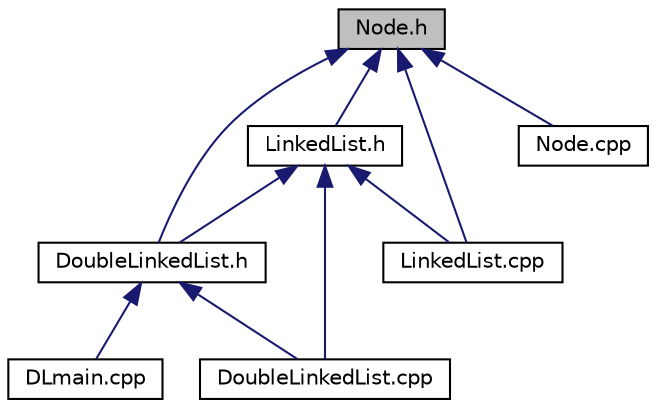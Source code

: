 digraph "Node.h"
{
  edge [fontname="Helvetica",fontsize="10",labelfontname="Helvetica",labelfontsize="10"];
  node [fontname="Helvetica",fontsize="10",shape=record];
  Node1 [label="Node.h",height=0.2,width=0.4,color="black", fillcolor="grey75", style="filled", fontcolor="black"];
  Node1 -> Node2 [dir="back",color="midnightblue",fontsize="10",style="solid"];
  Node2 [label="LinkedList.h",height=0.2,width=0.4,color="black", fillcolor="white", style="filled",URL="$LinkedList_8h.html"];
  Node2 -> Node3 [dir="back",color="midnightblue",fontsize="10",style="solid"];
  Node3 [label="DoubleLinkedList.h",height=0.2,width=0.4,color="black", fillcolor="white", style="filled",URL="$DoubleLinkedList_8h.html"];
  Node3 -> Node4 [dir="back",color="midnightblue",fontsize="10",style="solid"];
  Node4 [label="DLmain.cpp",height=0.2,width=0.4,color="black", fillcolor="white", style="filled",URL="$DLmain_8cpp.html"];
  Node3 -> Node5 [dir="back",color="midnightblue",fontsize="10",style="solid"];
  Node5 [label="DoubleLinkedList.cpp",height=0.2,width=0.4,color="black", fillcolor="white", style="filled",URL="$DoubleLinkedList_8cpp.html"];
  Node2 -> Node5 [dir="back",color="midnightblue",fontsize="10",style="solid"];
  Node2 -> Node6 [dir="back",color="midnightblue",fontsize="10",style="solid"];
  Node6 [label="LinkedList.cpp",height=0.2,width=0.4,color="black", fillcolor="white", style="filled",URL="$LinkedList_8cpp.html"];
  Node1 -> Node3 [dir="back",color="midnightblue",fontsize="10",style="solid"];
  Node1 -> Node6 [dir="back",color="midnightblue",fontsize="10",style="solid"];
  Node1 -> Node7 [dir="back",color="midnightblue",fontsize="10",style="solid"];
  Node7 [label="Node.cpp",height=0.2,width=0.4,color="black", fillcolor="white", style="filled",URL="$Node_8cpp.html"];
}

